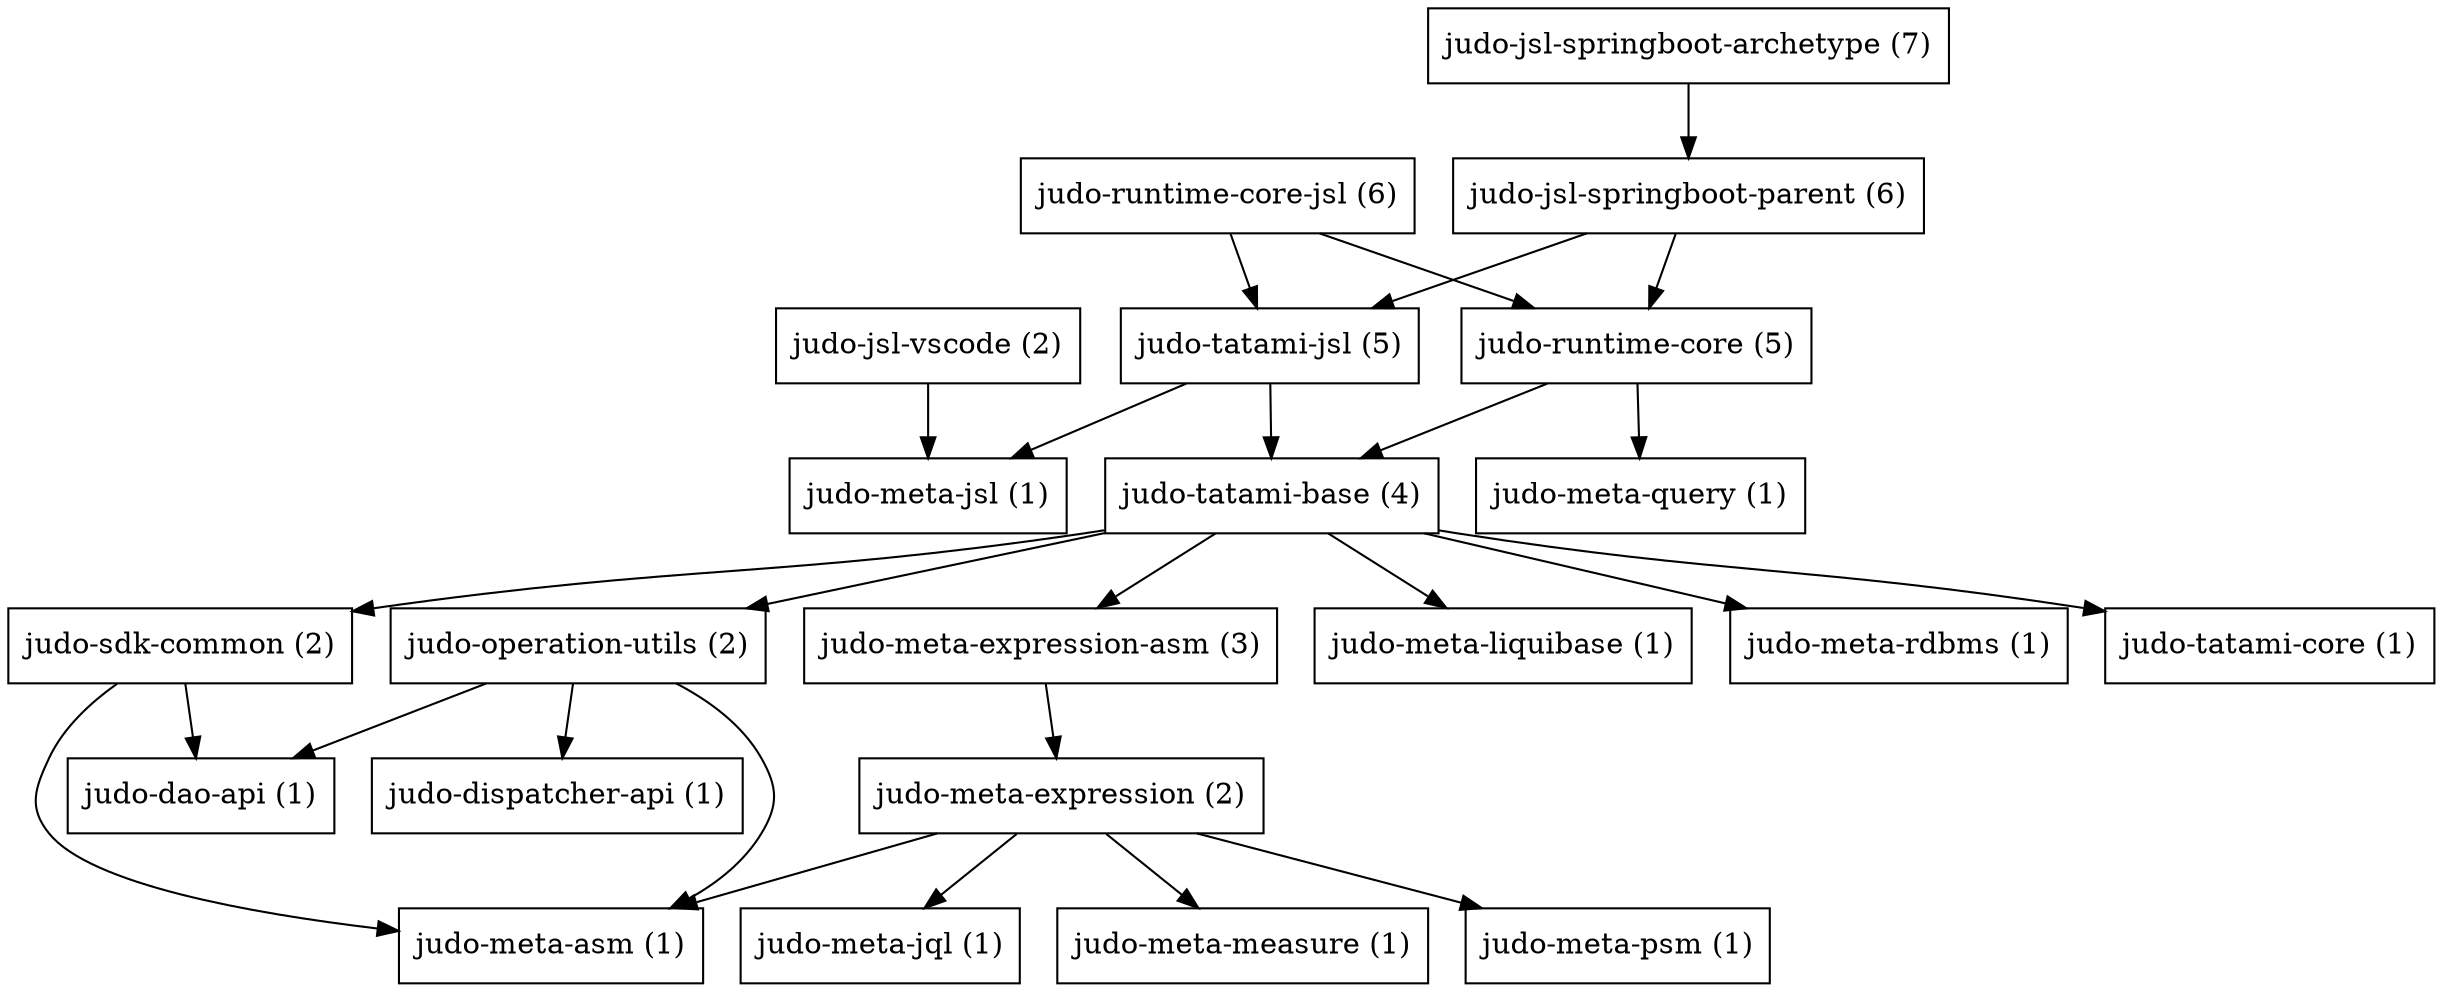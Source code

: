 strict digraph  {
"judo-dao-api (1)" [label="judo-dao-api (1)", shape=box];
"judo-dispatcher-api (1)" [label="judo-dispatcher-api (1)", shape=box];
"judo-jsl-vscode (2)" [label="judo-jsl-vscode (2)", shape=box];
"judo-meta-asm (1)" [label="judo-meta-asm (1)", shape=box];
"judo-meta-expression (2)" [label="judo-meta-expression (2)", shape=box];
"judo-meta-expression-asm (3)" [label="judo-meta-expression-asm (3)", shape=box];
"judo-meta-jql (1)" [label="judo-meta-jql (1)", shape=box];
"judo-meta-jsl (1)" [label="judo-meta-jsl (1)", shape=box];
"judo-meta-liquibase (1)" [label="judo-meta-liquibase (1)", shape=box];
"judo-meta-measure (1)" [label="judo-meta-measure (1)", shape=box];
"judo-meta-psm (1)" [label="judo-meta-psm (1)", shape=box];
"judo-meta-query (1)" [label="judo-meta-query (1)", shape=box];
"judo-meta-rdbms (1)" [label="judo-meta-rdbms (1)", shape=box];
"judo-operation-utils (2)" [label="judo-operation-utils (2)", shape=box];
"judo-runtime-core (5)" [label="judo-runtime-core (5)", shape=box];
"judo-runtime-core-jsl (6)" [label="judo-runtime-core-jsl (6)", shape=box];
"judo-sdk-common (2)" [label="judo-sdk-common (2)", shape=box];
"judo-tatami-base (4)" [label="judo-tatami-base (4)", shape=box];
"judo-tatami-core (1)" [label="judo-tatami-core (1)", shape=box];
"judo-tatami-jsl (5)" [label="judo-tatami-jsl (5)", shape=box];
"judo-jsl-springboot-parent (6)" [label="judo-jsl-springboot-parent (6)", shape=box];
"judo-jsl-springboot-archetype (7)" [label="judo-jsl-springboot-archetype (7)", shape=box];
"judo-jsl-vscode (2)" -> "judo-meta-jsl (1)";
"judo-meta-expression (2)" -> "judo-meta-measure (1)";
"judo-meta-expression (2)" -> "judo-meta-asm (1)";
"judo-meta-expression (2)" -> "judo-meta-psm (1)";
"judo-meta-expression (2)" -> "judo-meta-jql (1)";
"judo-meta-expression-asm (3)" -> "judo-meta-expression (2)";
"judo-operation-utils (2)" -> "judo-dao-api (1)";
"judo-operation-utils (2)" -> "judo-dispatcher-api (1)";
"judo-operation-utils (2)" -> "judo-meta-asm (1)";
"judo-runtime-core (5)" -> "judo-tatami-base (4)";
"judo-runtime-core (5)" -> "judo-meta-query (1)";
"judo-runtime-core-jsl (6)" -> "judo-tatami-jsl (5)";
"judo-runtime-core-jsl (6)" -> "judo-runtime-core (5)";
"judo-sdk-common (2)" -> "judo-dao-api (1)";
"judo-sdk-common (2)" -> "judo-meta-asm (1)";
"judo-tatami-base (4)" -> "judo-meta-expression-asm (3)";
"judo-tatami-base (4)" -> "judo-sdk-common (2)";
"judo-tatami-base (4)" -> "judo-meta-liquibase (1)";
"judo-tatami-base (4)" -> "judo-tatami-core (1)";
"judo-tatami-base (4)" -> "judo-operation-utils (2)";
"judo-tatami-base (4)" -> "judo-meta-rdbms (1)";
"judo-tatami-jsl (5)" -> "judo-tatami-base (4)";
"judo-tatami-jsl (5)" -> "judo-meta-jsl (1)";
"judo-jsl-springboot-parent (6)" -> "judo-tatami-jsl (5)";
"judo-jsl-springboot-parent (6)" -> "judo-runtime-core (5)";
"judo-jsl-springboot-archetype (7)" -> "judo-jsl-springboot-parent (6)";
}
